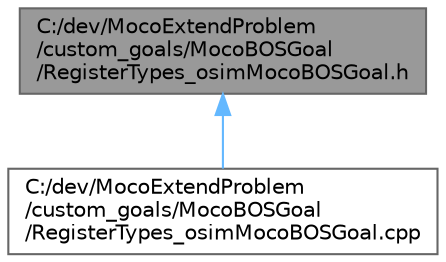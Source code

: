 digraph "C:/dev/MocoExtendProblem/custom_goals/MocoBOSGoal/RegisterTypes_osimMocoBOSGoal.h"
{
 // LATEX_PDF_SIZE
  bgcolor="transparent";
  edge [fontname=Helvetica,fontsize=10,labelfontname=Helvetica,labelfontsize=10];
  node [fontname=Helvetica,fontsize=10,shape=box,height=0.2,width=0.4];
  Node1 [id="Node000001",label="C:/dev/MocoExtendProblem\l/custom_goals/MocoBOSGoal\l/RegisterTypes_osimMocoBOSGoal.h",height=0.2,width=0.4,color="gray40", fillcolor="grey60", style="filled", fontcolor="black",tooltip=" "];
  Node1 -> Node2 [id="edge1_Node000001_Node000002",dir="back",color="steelblue1",style="solid",tooltip=" "];
  Node2 [id="Node000002",label="C:/dev/MocoExtendProblem\l/custom_goals/MocoBOSGoal\l/RegisterTypes_osimMocoBOSGoal.cpp",height=0.2,width=0.4,color="grey40", fillcolor="white", style="filled",URL="$_moco_b_o_s_goal_2_register_types__osim_moco_b_o_s_goal_8cpp.html",tooltip=" "];
}
